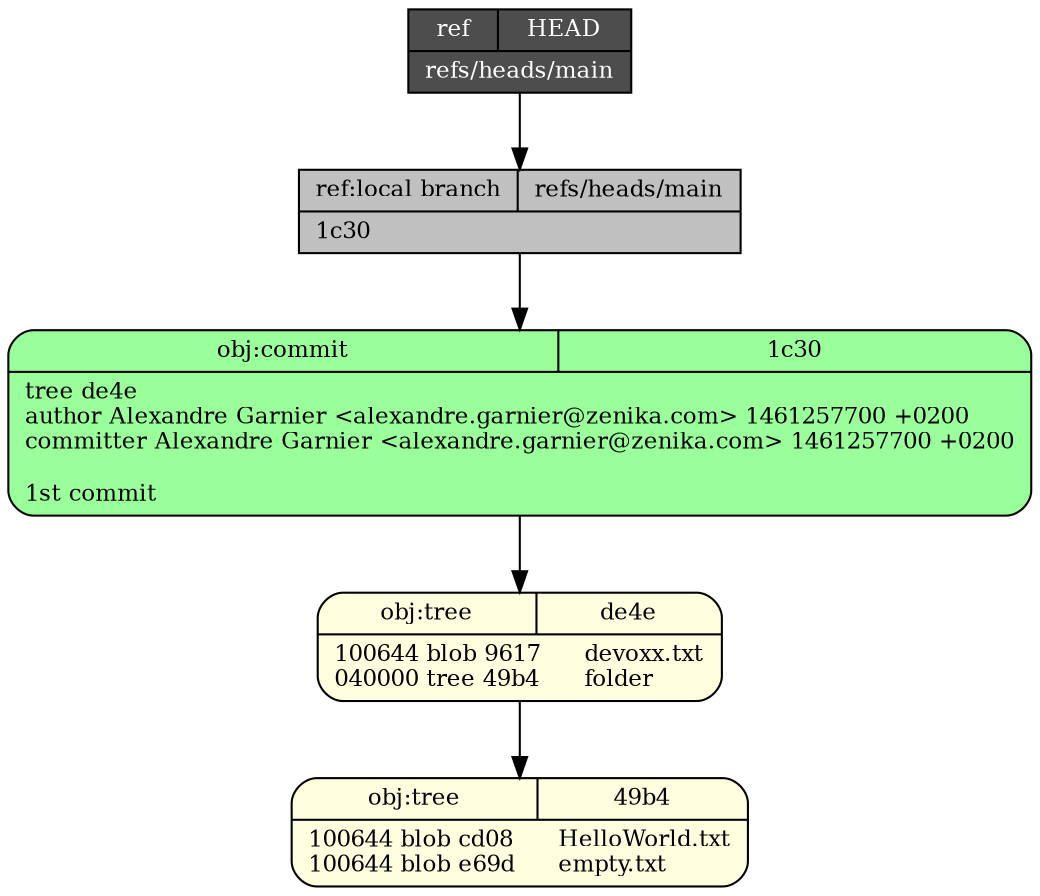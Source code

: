 digraph structs {
  node [shape=record,fontsize=11];
  rankdir="TB";
  _1c30 [fillcolor="palegreen1", style="filled,rounded", label="{{obj:commit|1c30}|tree\ de4e\lauthor\ Alexandre\ Garnier\ \<alexandre\.garnier\@zenika\.com\>\ 1461257700\ \+0200\lcommitter\ Alexandre\ Garnier\ \<alexandre\.garnier\@zenika\.com\>\ 1461257700\ \+0200\l\l1st\ commit\l}"]
  _1c30 -> _de4e
  _de4e [fillcolor="lightyellow", style="filled,rounded", label="{{obj:tree|de4e}|100644\ blob\ 9617\	devoxx\.txt\l040000\ tree\ 49b4\	folder\l}"]
  _de4e -> _49b4
  _49b4 [fillcolor="lightyellow", style="filled,rounded", label="{{obj:tree|49b4}|100644\ blob\ cd08\	HelloWorld\.txt\l100644\ blob\ e69d\	empty\.txt\l}"]
  _refs___heads___main [style=filled, fillcolor=gray,  label="{{ref:local branch|refs\/heads\/main}|1c30\l}"]
  _refs___heads___main -> _1c30
  _HEAD [style=filled, fillcolor=gray30, fontcolor=white,  label="{{ref|HEAD}|refs\/heads\/main\l}"]
  _HEAD -> _refs___heads___main
}
